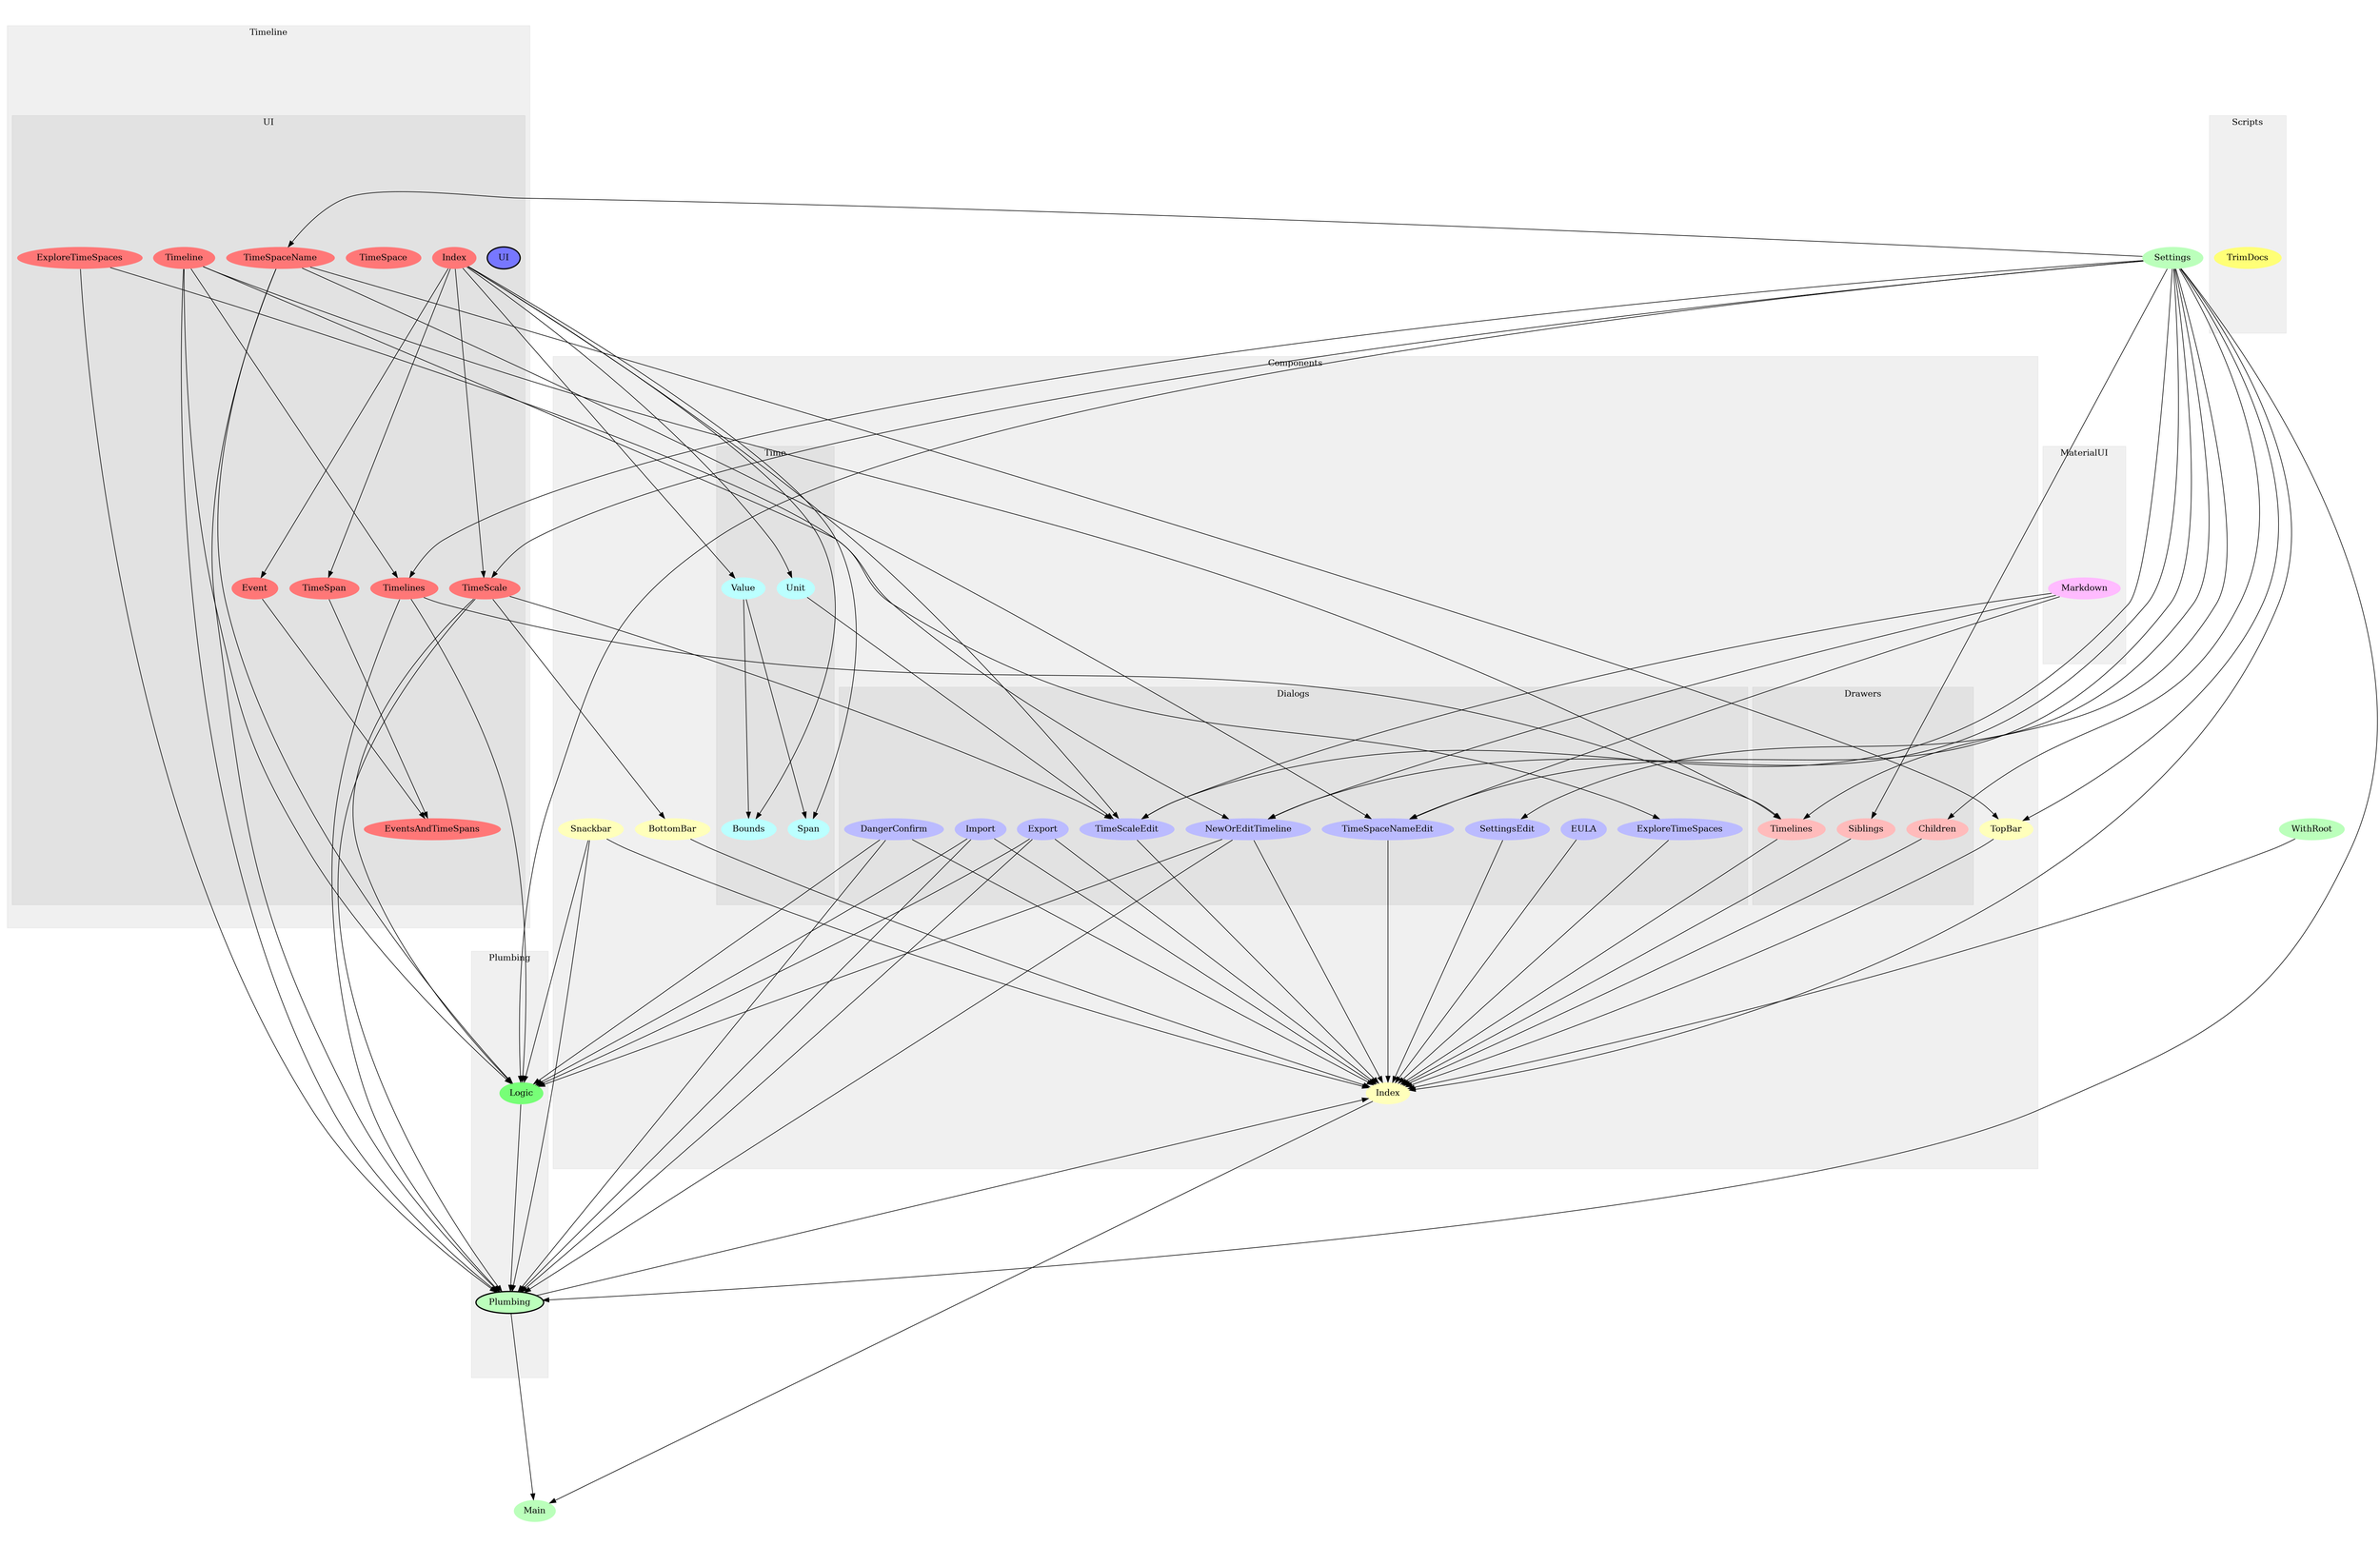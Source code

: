 digraph Modules {
size="48,32";
ratio="fill";
u1[label="WithRoot",style="filled",fillcolor="#bbffbb",penwidth="0"];
u3[label="Main",style="filled",fillcolor="#bbffbb",penwidth="0"];
u36[label="Settings",style="filled",fillcolor="#bbffbb",penwidth="0"];
subgraph cluster_0 {
label="Components";
color="#0000000F";
style="filled";
u16[label="BottomBar",style="filled",fillcolor="#ffffbb",penwidth="0"];
u26[label="TopBar",style="filled",fillcolor="#ffffbb",penwidth="0"];
u27[label="Snackbar",style="filled",fillcolor="#ffffbb",penwidth="0"];
u32[label="Index",style="filled",fillcolor="#ffffbb",penwidth="0"];
subgraph cluster_1 {
label="Dialogs";
color="#0000000F";
style="filled";
u17[label="EULA",style="filled",fillcolor="#bbbbff",penwidth="0"];
u18[label="DangerConfirm",style="filled",fillcolor="#bbbbff",penwidth="0"];
u19[label="Import",style="filled",fillcolor="#bbbbff",penwidth="0"];
u20[label="TimeScaleEdit",style="filled",fillcolor="#bbbbff",penwidth="0"];
u21[label="Export",style="filled",fillcolor="#bbbbff",penwidth="0"];
u22[label="TimeSpaceNameEdit",style="filled",fillcolor="#bbbbff",penwidth="0"];
u23[label="SettingsEdit",style="filled",fillcolor="#bbbbff",penwidth="0"];
u24[label="ExploreTimeSpaces",style="filled",fillcolor="#bbbbff",penwidth="0"];
u25[label="NewOrEditTimeline",style="filled",fillcolor="#bbbbff",penwidth="0"];

}
subgraph cluster_2 {
label="Drawers";
color="#0000000F";
style="filled";
u33[label="Siblings",style="filled",fillcolor="#ffbbbb",penwidth="0"];
u34[label="Children",style="filled",fillcolor="#ffbbbb",penwidth="0"];
u35[label="Timelines",style="filled",fillcolor="#ffbbbb",penwidth="0"];

}
subgraph cluster_3 {
label="Time";
color="#0000000F";
style="filled";
u28[label="Bounds",style="filled",fillcolor="#bbffff",penwidth="0"];
u29[label="Value",style="filled",fillcolor="#bbffff",penwidth="0"];
u30[label="Span",style="filled",fillcolor="#bbffff",penwidth="0"];
u31[label="Unit",style="filled",fillcolor="#bbffff",penwidth="0"];

}

}
subgraph cluster_4 {
label="MaterialUI";
color="#0000000F";
style="filled";
u37[label="Markdown",style="filled",fillcolor="#ffbbff",penwidth="0"];

}
subgraph cluster_5 {
label="Plumbing";
color="#0000000F";
style="filled";
u2[label="Plumbing",style="filled,bold",fillcolor="#bbffbb"];
u0[label="Logic",style="filled",fillcolor="#77ff77",penwidth="0"];

}
subgraph cluster_6 {
label="Scripts";
color="#0000000F";
style="filled";
u15[label="TrimDocs",style="filled",fillcolor="#ffff77",penwidth="0"];

}
subgraph cluster_7 {
label="Timeline";
color="#0000000F";
style="filled";
subgraph cluster_8 {
label="UI";
color="#0000000F";
style="filled";
u14[label="UI",style="filled,bold",fillcolor="#7777ff"];
u4[label="TimeSpan",style="filled",fillcolor="#ff7777",penwidth="0"];
u5[label="EventsAndTimeSpans",style="filled",fillcolor="#ff7777",penwidth="0"];
u6[label="TimeSpaceName",style="filled",fillcolor="#ff7777",penwidth="0"];
u7[label="TimeSpace",style="filled",fillcolor="#ff7777",penwidth="0"];
u8[label="TimeScale",style="filled",fillcolor="#ff7777",penwidth="0"];
u9[label="Event",style="filled",fillcolor="#ff7777",penwidth="0"];
u10[label="Timelines",style="filled",fillcolor="#ff7777",penwidth="0"];
u11[label="ExploreTimeSpaces",style="filled",fillcolor="#ff7777",penwidth="0"];
u12[label="Timeline",style="filled",fillcolor="#ff7777",penwidth="0"];
u13[label="Index",style="filled",fillcolor="#ff7777",penwidth="0"];

}

}
u6 -> u0;
u8 -> u0;
u10 -> u0;
u12 -> u0;
u18 -> u0;
u19 -> u0;
u21 -> u0;
u25 -> u0;
u27 -> u0;
u36 -> u0;
u0 -> u2;
u6 -> u2;
u8 -> u2;
u10 -> u2;
u11 -> u2;
u12 -> u2;
u18 -> u2;
u19 -> u2;
u21 -> u2;
u25 -> u2;
u27 -> u2;
u36 -> u2;
u2 -> u3;
u32 -> u3;
u13 -> u4;
u4 -> u5;
u9 -> u5;
u36 -> u6;
u13 -> u8;
u36 -> u8;
u13 -> u9;
u12 -> u10;
u36 -> u10;
u8 -> u16;
u8 -> u20;
u13 -> u20;
u31 -> u20;
u36 -> u20;
u37 -> u20;
u6 -> u22;
u36 -> u22;
u37 -> u22;
u36 -> u23;
u11 -> u24;
u12 -> u25;
u36 -> u25;
u37 -> u25;
u6 -> u26;
u36 -> u26;
u13 -> u28;
u29 -> u28;
u13 -> u29;
u13 -> u30;
u29 -> u30;
u13 -> u31;
u1 -> u32;
u2 -> u32;
u16 -> u32;
u17 -> u32;
u18 -> u32;
u19 -> u32;
u20 -> u32;
u21 -> u32;
u22 -> u32;
u23 -> u32;
u24 -> u32;
u25 -> u32;
u26 -> u32;
u27 -> u32;
u33 -> u32;
u34 -> u32;
u35 -> u32;
u36 -> u32;
u36 -> u33;
u36 -> u34;
u10 -> u35;
u12 -> u35;
u36 -> u35;

}
